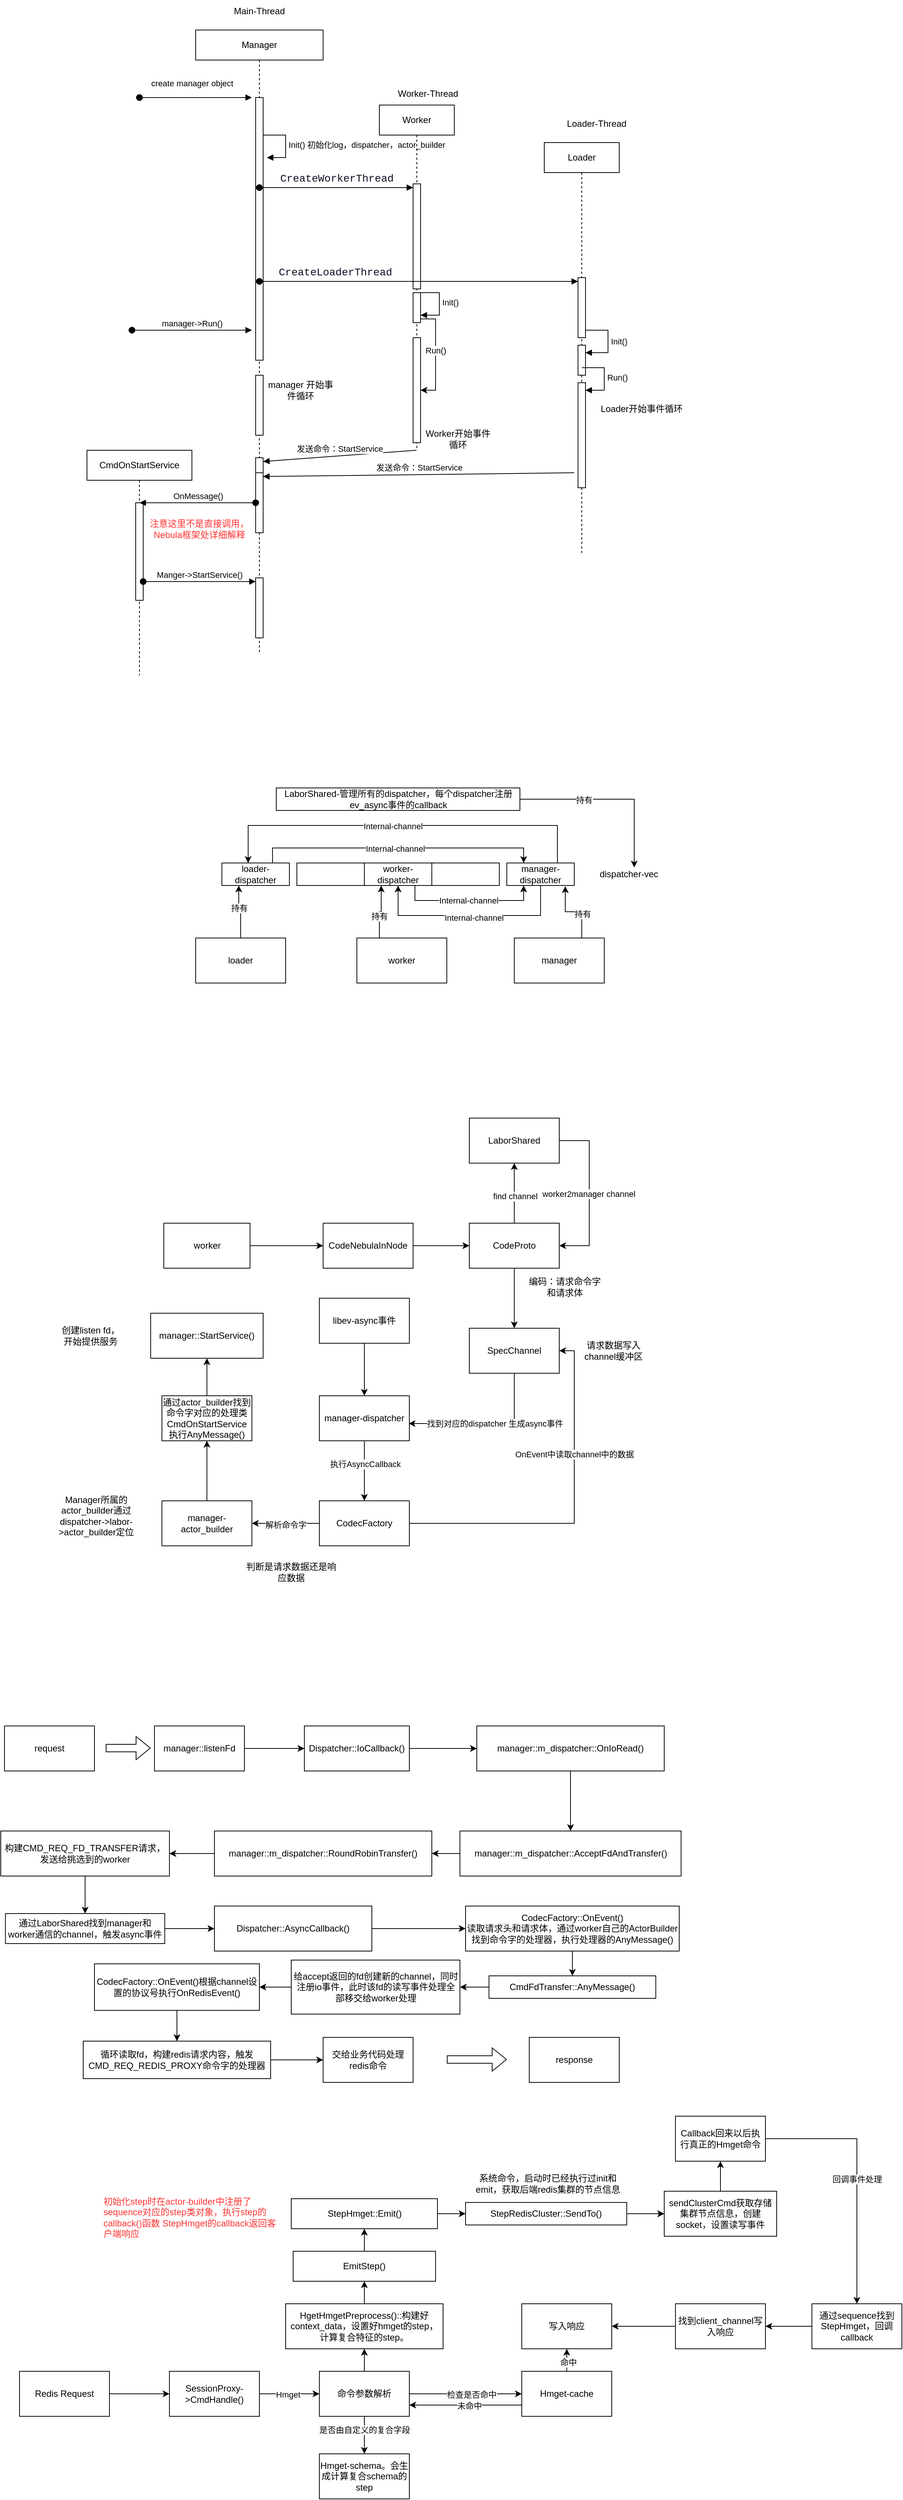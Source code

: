 <mxfile version="22.1.2" type="github">
  <diagram name="第 1 页" id="exQQPddznj57JsKQ9eLf">
    <mxGraphModel dx="2261" dy="841" grid="1" gridSize="10" guides="1" tooltips="1" connect="1" arrows="1" fold="1" page="1" pageScale="1" pageWidth="827" pageHeight="1169" math="0" shadow="0">
      <root>
        <mxCell id="0" />
        <mxCell id="1" parent="0" />
        <mxCell id="TXQwF1Fj1RK-C48ThL0Z-1" value="Manager" style="shape=umlLifeline;perimeter=lifelinePerimeter;whiteSpace=wrap;html=1;container=1;dropTarget=0;collapsible=0;recursiveResize=0;outlineConnect=0;portConstraint=eastwest;newEdgeStyle={&quot;curved&quot;:0,&quot;rounded&quot;:0};" vertex="1" parent="1">
          <mxGeometry x="5" y="300" width="170" height="830" as="geometry" />
        </mxCell>
        <mxCell id="TXQwF1Fj1RK-C48ThL0Z-2" value="" style="html=1;points=[[0,0,0,0,5],[0,1,0,0,-5],[1,0,0,0,5],[1,1,0,0,-5]];perimeter=orthogonalPerimeter;outlineConnect=0;targetShapes=umlLifeline;portConstraint=eastwest;newEdgeStyle={&quot;curved&quot;:0,&quot;rounded&quot;:0};" vertex="1" parent="TXQwF1Fj1RK-C48ThL0Z-1">
          <mxGeometry x="80" y="90" width="10" height="350" as="geometry" />
        </mxCell>
        <mxCell id="TXQwF1Fj1RK-C48ThL0Z-30" value="" style="html=1;points=[[0,0,0,0,5],[0,1,0,0,-5],[1,0,0,0,5],[1,1,0,0,-5]];perimeter=orthogonalPerimeter;outlineConnect=0;targetShapes=umlLifeline;portConstraint=eastwest;newEdgeStyle={&quot;curved&quot;:0,&quot;rounded&quot;:0};" vertex="1" parent="TXQwF1Fj1RK-C48ThL0Z-1">
          <mxGeometry x="80" y="460" width="10" height="80" as="geometry" />
        </mxCell>
        <mxCell id="TXQwF1Fj1RK-C48ThL0Z-32" value="manager 开始事件循环" style="text;html=1;strokeColor=none;fillColor=none;align=center;verticalAlign=middle;whiteSpace=wrap;rounded=0;" vertex="1" parent="TXQwF1Fj1RK-C48ThL0Z-1">
          <mxGeometry x="90" y="460" width="100" height="40" as="geometry" />
        </mxCell>
        <mxCell id="TXQwF1Fj1RK-C48ThL0Z-35" value="Init() 初始化log，dispatcher，actor_builder" style="html=1;align=left;spacingLeft=2;endArrow=block;rounded=0;edgeStyle=orthogonalEdgeStyle;curved=0;rounded=0;" edge="1" parent="TXQwF1Fj1RK-C48ThL0Z-1">
          <mxGeometry x="0.012" relative="1" as="geometry">
            <mxPoint x="90" y="140" as="sourcePoint" />
            <Array as="points">
              <mxPoint x="120" y="140" />
              <mxPoint x="120" y="170" />
            </Array>
            <mxPoint x="95" y="170" as="targetPoint" />
            <mxPoint as="offset" />
          </mxGeometry>
        </mxCell>
        <mxCell id="TXQwF1Fj1RK-C48ThL0Z-44" value="" style="html=1;points=[[0,0,0,0,5],[0,1,0,0,-5],[1,0,0,0,5],[1,1,0,0,-5]];perimeter=orthogonalPerimeter;outlineConnect=0;targetShapes=umlLifeline;portConstraint=eastwest;newEdgeStyle={&quot;curved&quot;:0,&quot;rounded&quot;:0};" vertex="1" parent="TXQwF1Fj1RK-C48ThL0Z-1">
          <mxGeometry x="80" y="570" width="10" height="80" as="geometry" />
        </mxCell>
        <mxCell id="TXQwF1Fj1RK-C48ThL0Z-3" value="Worker" style="shape=umlLifeline;perimeter=lifelinePerimeter;whiteSpace=wrap;html=1;container=1;dropTarget=0;collapsible=0;recursiveResize=0;outlineConnect=0;portConstraint=eastwest;newEdgeStyle={&quot;curved&quot;:0,&quot;rounded&quot;:0};" vertex="1" parent="1">
          <mxGeometry x="250" y="400" width="100" height="460" as="geometry" />
        </mxCell>
        <mxCell id="TXQwF1Fj1RK-C48ThL0Z-6" value="" style="html=1;points=[[0,0,0,0,5],[0,1,0,0,-5],[1,0,0,0,5],[1,1,0,0,-5]];perimeter=orthogonalPerimeter;outlineConnect=0;targetShapes=umlLifeline;portConstraint=eastwest;newEdgeStyle={&quot;curved&quot;:0,&quot;rounded&quot;:0};" vertex="1" parent="TXQwF1Fj1RK-C48ThL0Z-3">
          <mxGeometry x="45" y="105" width="10" height="140" as="geometry" />
        </mxCell>
        <mxCell id="TXQwF1Fj1RK-C48ThL0Z-11" value="" style="html=1;points=[[0,0,0,0,5],[0,1,0,0,-5],[1,0,0,0,5],[1,1,0,0,-5]];perimeter=orthogonalPerimeter;outlineConnect=0;targetShapes=umlLifeline;portConstraint=eastwest;newEdgeStyle={&quot;curved&quot;:0,&quot;rounded&quot;:0};" vertex="1" parent="TXQwF1Fj1RK-C48ThL0Z-3">
          <mxGeometry x="45" y="250" width="10" height="40" as="geometry" />
        </mxCell>
        <mxCell id="TXQwF1Fj1RK-C48ThL0Z-22" style="edgeStyle=orthogonalEdgeStyle;rounded=0;orthogonalLoop=1;jettySize=auto;html=1;curved=0;exitX=1;exitY=1;exitDx=0;exitDy=-5;exitPerimeter=0;" edge="1" parent="TXQwF1Fj1RK-C48ThL0Z-3" source="TXQwF1Fj1RK-C48ThL0Z-11" target="TXQwF1Fj1RK-C48ThL0Z-13">
          <mxGeometry relative="1" as="geometry" />
        </mxCell>
        <mxCell id="TXQwF1Fj1RK-C48ThL0Z-23" value="Run()" style="edgeLabel;html=1;align=center;verticalAlign=middle;resizable=0;points=[];" vertex="1" connectable="0" parent="TXQwF1Fj1RK-C48ThL0Z-22">
          <mxGeometry x="-0.086" relative="1" as="geometry">
            <mxPoint as="offset" />
          </mxGeometry>
        </mxCell>
        <mxCell id="TXQwF1Fj1RK-C48ThL0Z-13" value="" style="html=1;points=[[0,0,0,0,5],[0,1,0,0,-5],[1,0,0,0,5],[1,1,0,0,-5]];perimeter=orthogonalPerimeter;outlineConnect=0;targetShapes=umlLifeline;portConstraint=eastwest;newEdgeStyle={&quot;curved&quot;:0,&quot;rounded&quot;:0};" vertex="1" parent="TXQwF1Fj1RK-C48ThL0Z-3">
          <mxGeometry x="45" y="310" width="10" height="140" as="geometry" />
        </mxCell>
        <mxCell id="TXQwF1Fj1RK-C48ThL0Z-4" value="Loader" style="shape=umlLifeline;perimeter=lifelinePerimeter;whiteSpace=wrap;html=1;container=1;dropTarget=0;collapsible=0;recursiveResize=0;outlineConnect=0;portConstraint=eastwest;newEdgeStyle={&quot;curved&quot;:0,&quot;rounded&quot;:0};" vertex="1" parent="1">
          <mxGeometry x="470" y="450" width="100" height="550" as="geometry" />
        </mxCell>
        <mxCell id="TXQwF1Fj1RK-C48ThL0Z-8" value="" style="html=1;points=[[0,0,0,0,5],[0,1,0,0,-5],[1,0,0,0,5],[1,1,0,0,-5]];perimeter=orthogonalPerimeter;outlineConnect=0;targetShapes=umlLifeline;portConstraint=eastwest;newEdgeStyle={&quot;curved&quot;:0,&quot;rounded&quot;:0};" vertex="1" parent="TXQwF1Fj1RK-C48ThL0Z-4">
          <mxGeometry x="45" y="180" width="10" height="80" as="geometry" />
        </mxCell>
        <mxCell id="TXQwF1Fj1RK-C48ThL0Z-15" value="" style="html=1;points=[[0,0,0,0,5],[0,1,0,0,-5],[1,0,0,0,5],[1,1,0,0,-5]];perimeter=orthogonalPerimeter;outlineConnect=0;targetShapes=umlLifeline;portConstraint=eastwest;newEdgeStyle={&quot;curved&quot;:0,&quot;rounded&quot;:0};" vertex="1" parent="TXQwF1Fj1RK-C48ThL0Z-4">
          <mxGeometry x="45" y="270" width="10" height="40" as="geometry" />
        </mxCell>
        <mxCell id="TXQwF1Fj1RK-C48ThL0Z-16" value="Init()" style="html=1;align=left;spacingLeft=2;endArrow=block;rounded=0;edgeStyle=orthogonalEdgeStyle;curved=0;rounded=0;" edge="1" target="TXQwF1Fj1RK-C48ThL0Z-15" parent="TXQwF1Fj1RK-C48ThL0Z-4">
          <mxGeometry relative="1" as="geometry">
            <mxPoint x="55" y="250" as="sourcePoint" />
            <Array as="points">
              <mxPoint x="85" y="280" />
            </Array>
            <mxPoint as="offset" />
          </mxGeometry>
        </mxCell>
        <mxCell id="TXQwF1Fj1RK-C48ThL0Z-17" value="" style="html=1;points=[[0,0,0,0,5],[0,1,0,0,-5],[1,0,0,0,5],[1,1,0,0,-5]];perimeter=orthogonalPerimeter;outlineConnect=0;targetShapes=umlLifeline;portConstraint=eastwest;newEdgeStyle={&quot;curved&quot;:0,&quot;rounded&quot;:0};" vertex="1" parent="TXQwF1Fj1RK-C48ThL0Z-4">
          <mxGeometry x="45" y="320" width="10" height="140" as="geometry" />
        </mxCell>
        <mxCell id="TXQwF1Fj1RK-C48ThL0Z-7" value="&lt;div style=&quot;font-family: Consolas, &amp;quot;Courier New&amp;quot;, monospace; font-size: 14px; line-height: 19px;&quot;&gt;&lt;font color=&quot;#100d23&quot; style=&quot;background-color: rgb(255, 255, 255);&quot;&gt;CreateWorkerThread&lt;/font&gt;&lt;/div&gt;" style="html=1;verticalAlign=bottom;startArrow=oval;endArrow=block;startSize=8;curved=0;rounded=0;entryX=0;entryY=0;entryDx=0;entryDy=5;" edge="1" target="TXQwF1Fj1RK-C48ThL0Z-6" parent="1" source="TXQwF1Fj1RK-C48ThL0Z-1">
          <mxGeometry x="0.002" relative="1" as="geometry">
            <mxPoint x="225" y="325" as="sourcePoint" />
            <mxPoint as="offset" />
          </mxGeometry>
        </mxCell>
        <mxCell id="TXQwF1Fj1RK-C48ThL0Z-9" value="&lt;div style=&quot;font-family: Consolas, &amp;quot;Courier New&amp;quot;, monospace; font-size: 14px; line-height: 19px;&quot;&gt;&lt;font color=&quot;#100d23&quot; style=&quot;background-color: rgb(255, 255, 255);&quot;&gt;CreateLoaderThread&lt;/font&gt;&lt;/div&gt;" style="html=1;verticalAlign=bottom;startArrow=oval;endArrow=block;startSize=8;curved=0;rounded=0;entryX=0;entryY=0;entryDx=0;entryDy=5;" edge="1" target="TXQwF1Fj1RK-C48ThL0Z-8" parent="1" source="TXQwF1Fj1RK-C48ThL0Z-1">
          <mxGeometry x="-0.525" relative="1" as="geometry">
            <mxPoint x="445" y="415" as="sourcePoint" />
            <mxPoint as="offset" />
          </mxGeometry>
        </mxCell>
        <mxCell id="TXQwF1Fj1RK-C48ThL0Z-19" value="Main-Thread" style="text;html=1;strokeColor=none;fillColor=none;align=center;verticalAlign=middle;whiteSpace=wrap;rounded=0;" vertex="1" parent="1">
          <mxGeometry x="40" y="260" width="100" height="30" as="geometry" />
        </mxCell>
        <mxCell id="TXQwF1Fj1RK-C48ThL0Z-20" value="Worker-Thread" style="text;html=1;strokeColor=none;fillColor=none;align=center;verticalAlign=middle;whiteSpace=wrap;rounded=0;" vertex="1" parent="1">
          <mxGeometry x="260" y="370" width="110" height="30" as="geometry" />
        </mxCell>
        <mxCell id="TXQwF1Fj1RK-C48ThL0Z-21" value="Loader-Thread" style="text;html=1;strokeColor=none;fillColor=none;align=center;verticalAlign=middle;whiteSpace=wrap;rounded=0;" vertex="1" parent="1">
          <mxGeometry x="490" y="410" width="100" height="30" as="geometry" />
        </mxCell>
        <mxCell id="TXQwF1Fj1RK-C48ThL0Z-28" value="create manager object" style="html=1;verticalAlign=bottom;startArrow=oval;startFill=1;endArrow=block;startSize=8;curved=0;rounded=0;" edge="1" parent="1">
          <mxGeometry x="-0.067" y="10" width="60" relative="1" as="geometry">
            <mxPoint x="-70" y="390" as="sourcePoint" />
            <mxPoint x="80" y="390" as="targetPoint" />
            <mxPoint as="offset" />
          </mxGeometry>
        </mxCell>
        <mxCell id="TXQwF1Fj1RK-C48ThL0Z-31" value="manager-&amp;gt;Run()" style="html=1;verticalAlign=bottom;startArrow=oval;startFill=1;endArrow=block;startSize=8;curved=0;rounded=0;" edge="1" parent="1">
          <mxGeometry width="60" relative="1" as="geometry">
            <mxPoint x="-80" y="700" as="sourcePoint" />
            <mxPoint x="80" y="700" as="targetPoint" />
          </mxGeometry>
        </mxCell>
        <mxCell id="TXQwF1Fj1RK-C48ThL0Z-37" value="Init()" style="html=1;align=left;spacingLeft=2;endArrow=block;rounded=0;edgeStyle=orthogonalEdgeStyle;curved=0;rounded=0;" edge="1" parent="1">
          <mxGeometry relative="1" as="geometry">
            <mxPoint x="300" y="650" as="sourcePoint" />
            <Array as="points">
              <mxPoint x="330" y="680" />
            </Array>
            <mxPoint x="305" y="680" as="targetPoint" />
          </mxGeometry>
        </mxCell>
        <mxCell id="TXQwF1Fj1RK-C48ThL0Z-41" value="Run()" style="html=1;align=left;spacingLeft=2;endArrow=block;rounded=0;edgeStyle=orthogonalEdgeStyle;curved=0;rounded=0;" edge="1" parent="1">
          <mxGeometry relative="1" as="geometry">
            <mxPoint x="520" y="750" as="sourcePoint" />
            <Array as="points">
              <mxPoint x="550" y="780" />
            </Array>
            <mxPoint x="525" y="780" as="targetPoint" />
          </mxGeometry>
        </mxCell>
        <mxCell id="TXQwF1Fj1RK-C48ThL0Z-42" value="Worker开始事件循环" style="text;html=1;strokeColor=none;fillColor=none;align=center;verticalAlign=middle;whiteSpace=wrap;rounded=0;" vertex="1" parent="1">
          <mxGeometry x="310" y="830" width="90" height="30" as="geometry" />
        </mxCell>
        <mxCell id="TXQwF1Fj1RK-C48ThL0Z-43" value="Loader开始事件循环" style="text;html=1;strokeColor=none;fillColor=none;align=center;verticalAlign=middle;whiteSpace=wrap;rounded=0;" vertex="1" parent="1">
          <mxGeometry x="540" y="790" width="120" height="30" as="geometry" />
        </mxCell>
        <mxCell id="TXQwF1Fj1RK-C48ThL0Z-45" value="发送命令：StartService" style="html=1;verticalAlign=bottom;endArrow=block;curved=0;rounded=0;entryX=1;entryY=0;entryDx=0;entryDy=5;" edge="1" target="TXQwF1Fj1RK-C48ThL0Z-44" parent="1" source="TXQwF1Fj1RK-C48ThL0Z-3">
          <mxGeometry relative="1" as="geometry">
            <mxPoint x="165" y="805" as="sourcePoint" />
          </mxGeometry>
        </mxCell>
        <mxCell id="TXQwF1Fj1RK-C48ThL0Z-47" value="" style="html=1;points=[[0,0,0,0,5],[0,1,0,0,-5],[1,0,0,0,5],[1,1,0,0,-5]];perimeter=orthogonalPerimeter;outlineConnect=0;targetShapes=umlLifeline;portConstraint=eastwest;newEdgeStyle={&quot;curved&quot;:0,&quot;rounded&quot;:0};" vertex="1" parent="1">
          <mxGeometry x="85" y="890" width="10" height="80" as="geometry" />
        </mxCell>
        <mxCell id="TXQwF1Fj1RK-C48ThL0Z-48" value="发送命令：StartService" style="html=1;verticalAlign=bottom;endArrow=block;curved=0;rounded=0;entryX=1;entryY=0;entryDx=0;entryDy=5;" edge="1" target="TXQwF1Fj1RK-C48ThL0Z-47" parent="1">
          <mxGeometry relative="1" as="geometry">
            <mxPoint x="510" y="890" as="sourcePoint" />
          </mxGeometry>
        </mxCell>
        <mxCell id="TXQwF1Fj1RK-C48ThL0Z-51" value="CmdOnStartService" style="shape=umlLifeline;perimeter=lifelinePerimeter;whiteSpace=wrap;html=1;container=1;dropTarget=0;collapsible=0;recursiveResize=0;outlineConnect=0;portConstraint=eastwest;newEdgeStyle={&quot;curved&quot;:0,&quot;rounded&quot;:0};" vertex="1" parent="1">
          <mxGeometry x="-140" y="860" width="140" height="300" as="geometry" />
        </mxCell>
        <mxCell id="TXQwF1Fj1RK-C48ThL0Z-53" value="" style="html=1;points=[[0,0,0,0,5],[0,1,0,0,-5],[1,0,0,0,5],[1,1,0,0,-5]];perimeter=orthogonalPerimeter;outlineConnect=0;targetShapes=umlLifeline;portConstraint=eastwest;newEdgeStyle={&quot;curved&quot;:0,&quot;rounded&quot;:0};" vertex="1" parent="TXQwF1Fj1RK-C48ThL0Z-51">
          <mxGeometry x="65" y="70" width="10" height="130" as="geometry" />
        </mxCell>
        <mxCell id="TXQwF1Fj1RK-C48ThL0Z-52" value="OnMessage()" style="html=1;verticalAlign=bottom;startArrow=oval;startFill=1;endArrow=block;startSize=8;curved=0;rounded=0;" edge="1" parent="1" source="TXQwF1Fj1RK-C48ThL0Z-47" target="TXQwF1Fj1RK-C48ThL0Z-51">
          <mxGeometry width="60" relative="1" as="geometry">
            <mxPoint x="-10" y="990" as="sourcePoint" />
            <mxPoint x="30" y="1060" as="targetPoint" />
          </mxGeometry>
        </mxCell>
        <mxCell id="TXQwF1Fj1RK-C48ThL0Z-54" value="&lt;font color=&quot;#ff3333&quot;&gt;注意这里不是直接调用，Nebula框架处详细解释&lt;/font&gt;" style="text;html=1;strokeColor=none;fillColor=none;align=center;verticalAlign=middle;whiteSpace=wrap;rounded=0;" vertex="1" parent="1">
          <mxGeometry x="-65" y="940" width="150" height="50" as="geometry" />
        </mxCell>
        <mxCell id="TXQwF1Fj1RK-C48ThL0Z-55" value="" style="html=1;points=[[0,0,0,0,5],[0,1,0,0,-5],[1,0,0,0,5],[1,1,0,0,-5]];perimeter=orthogonalPerimeter;outlineConnect=0;targetShapes=umlLifeline;portConstraint=eastwest;newEdgeStyle={&quot;curved&quot;:0,&quot;rounded&quot;:0};" vertex="1" parent="1">
          <mxGeometry x="85" y="1030" width="10" height="80" as="geometry" />
        </mxCell>
        <mxCell id="TXQwF1Fj1RK-C48ThL0Z-56" value="Manger-&amp;gt;StartService()" style="html=1;verticalAlign=bottom;startArrow=oval;endArrow=block;startSize=8;curved=0;rounded=0;entryX=0;entryY=0;entryDx=0;entryDy=5;" edge="1" target="TXQwF1Fj1RK-C48ThL0Z-55" parent="1">
          <mxGeometry relative="1" as="geometry">
            <mxPoint x="-65" y="1035" as="sourcePoint" />
            <mxPoint as="offset" />
          </mxGeometry>
        </mxCell>
        <mxCell id="TXQwF1Fj1RK-C48ThL0Z-57" value="LaborShared-管理所有的dispatcher，每个dispatcher注册ev_async事件的callback" style="rounded=0;whiteSpace=wrap;html=1;" vertex="1" parent="1">
          <mxGeometry x="112.5" y="1310" width="325" height="30" as="geometry" />
        </mxCell>
        <mxCell id="TXQwF1Fj1RK-C48ThL0Z-58" value="" style="rounded=0;whiteSpace=wrap;html=1;" vertex="1" parent="1">
          <mxGeometry x="140" y="1410" width="270" height="30" as="geometry" />
        </mxCell>
        <mxCell id="TXQwF1Fj1RK-C48ThL0Z-72" style="edgeStyle=orthogonalEdgeStyle;rounded=0;orthogonalLoop=1;jettySize=auto;html=1;exitX=0.75;exitY=0;exitDx=0;exitDy=0;entryX=0.25;entryY=0;entryDx=0;entryDy=0;" edge="1" parent="1" source="TXQwF1Fj1RK-C48ThL0Z-59" target="TXQwF1Fj1RK-C48ThL0Z-61">
          <mxGeometry relative="1" as="geometry" />
        </mxCell>
        <mxCell id="TXQwF1Fj1RK-C48ThL0Z-74" value="Internal-channel" style="edgeLabel;html=1;align=center;verticalAlign=middle;resizable=0;points=[];" vertex="1" connectable="0" parent="TXQwF1Fj1RK-C48ThL0Z-72">
          <mxGeometry x="-0.027" y="-1" relative="1" as="geometry">
            <mxPoint x="1" as="offset" />
          </mxGeometry>
        </mxCell>
        <mxCell id="TXQwF1Fj1RK-C48ThL0Z-59" value="loader-dispatcher" style="rounded=0;whiteSpace=wrap;html=1;" vertex="1" parent="1">
          <mxGeometry x="40" y="1410" width="90" height="30" as="geometry" />
        </mxCell>
        <mxCell id="TXQwF1Fj1RK-C48ThL0Z-66" style="edgeStyle=orthogonalEdgeStyle;rounded=0;orthogonalLoop=1;jettySize=auto;html=1;exitX=0.75;exitY=1;exitDx=0;exitDy=0;entryX=0.25;entryY=1;entryDx=0;entryDy=0;" edge="1" parent="1" source="TXQwF1Fj1RK-C48ThL0Z-60" target="TXQwF1Fj1RK-C48ThL0Z-61">
          <mxGeometry relative="1" as="geometry" />
        </mxCell>
        <mxCell id="TXQwF1Fj1RK-C48ThL0Z-67" value="Internal-channel" style="edgeLabel;html=1;align=center;verticalAlign=middle;resizable=0;points=[];" vertex="1" connectable="0" parent="TXQwF1Fj1RK-C48ThL0Z-66">
          <mxGeometry x="-0.011" relative="1" as="geometry">
            <mxPoint as="offset" />
          </mxGeometry>
        </mxCell>
        <mxCell id="TXQwF1Fj1RK-C48ThL0Z-60" value="worker-dispatcher" style="rounded=0;whiteSpace=wrap;html=1;" vertex="1" parent="1">
          <mxGeometry x="230" y="1410" width="90" height="30" as="geometry" />
        </mxCell>
        <mxCell id="TXQwF1Fj1RK-C48ThL0Z-68" style="edgeStyle=orthogonalEdgeStyle;rounded=0;orthogonalLoop=1;jettySize=auto;html=1;exitX=0.5;exitY=1;exitDx=0;exitDy=0;entryX=0.5;entryY=1;entryDx=0;entryDy=0;" edge="1" parent="1" source="TXQwF1Fj1RK-C48ThL0Z-61" target="TXQwF1Fj1RK-C48ThL0Z-60">
          <mxGeometry relative="1" as="geometry">
            <Array as="points">
              <mxPoint x="465" y="1480" />
              <mxPoint x="275" y="1480" />
            </Array>
          </mxGeometry>
        </mxCell>
        <mxCell id="TXQwF1Fj1RK-C48ThL0Z-69" value="Internal-channel" style="edgeLabel;html=1;align=center;verticalAlign=middle;resizable=0;points=[];" vertex="1" connectable="0" parent="TXQwF1Fj1RK-C48ThL0Z-68">
          <mxGeometry x="-0.044" y="3" relative="1" as="geometry">
            <mxPoint as="offset" />
          </mxGeometry>
        </mxCell>
        <mxCell id="TXQwF1Fj1RK-C48ThL0Z-61" value="manager-dispatcher" style="rounded=0;whiteSpace=wrap;html=1;" vertex="1" parent="1">
          <mxGeometry x="420" y="1410" width="90" height="30" as="geometry" />
        </mxCell>
        <mxCell id="TXQwF1Fj1RK-C48ThL0Z-62" value="dispatcher-vec" style="text;html=1;strokeColor=none;fillColor=none;align=center;verticalAlign=middle;whiteSpace=wrap;rounded=0;" vertex="1" parent="1">
          <mxGeometry x="530" y="1415" width="106" height="20" as="geometry" />
        </mxCell>
        <mxCell id="TXQwF1Fj1RK-C48ThL0Z-73" style="edgeStyle=orthogonalEdgeStyle;rounded=0;orthogonalLoop=1;jettySize=auto;html=1;exitX=0.75;exitY=0;exitDx=0;exitDy=0;entryX=0.389;entryY=0;entryDx=0;entryDy=0;entryPerimeter=0;" edge="1" parent="1" source="TXQwF1Fj1RK-C48ThL0Z-61" target="TXQwF1Fj1RK-C48ThL0Z-59">
          <mxGeometry relative="1" as="geometry">
            <Array as="points">
              <mxPoint x="488" y="1360" />
              <mxPoint x="75" y="1360" />
            </Array>
          </mxGeometry>
        </mxCell>
        <mxCell id="TXQwF1Fj1RK-C48ThL0Z-75" value="Internal-channel" style="edgeLabel;html=1;align=center;verticalAlign=middle;resizable=0;points=[];" vertex="1" connectable="0" parent="TXQwF1Fj1RK-C48ThL0Z-73">
          <mxGeometry x="0.052" y="1" relative="1" as="geometry">
            <mxPoint as="offset" />
          </mxGeometry>
        </mxCell>
        <mxCell id="TXQwF1Fj1RK-C48ThL0Z-76" value="manager" style="rounded=0;whiteSpace=wrap;html=1;" vertex="1" parent="1">
          <mxGeometry x="430" y="1510" width="120" height="60" as="geometry" />
        </mxCell>
        <mxCell id="TXQwF1Fj1RK-C48ThL0Z-79" style="edgeStyle=orthogonalEdgeStyle;rounded=0;orthogonalLoop=1;jettySize=auto;html=1;exitX=0.5;exitY=0;exitDx=0;exitDy=0;entryX=0.25;entryY=1;entryDx=0;entryDy=0;" edge="1" parent="1" source="TXQwF1Fj1RK-C48ThL0Z-77" target="TXQwF1Fj1RK-C48ThL0Z-59">
          <mxGeometry relative="1" as="geometry" />
        </mxCell>
        <mxCell id="TXQwF1Fj1RK-C48ThL0Z-80" value="持有" style="edgeLabel;html=1;align=center;verticalAlign=middle;resizable=0;points=[];" vertex="1" connectable="0" parent="TXQwF1Fj1RK-C48ThL0Z-79">
          <mxGeometry x="0.172" y="1" relative="1" as="geometry">
            <mxPoint x="1" as="offset" />
          </mxGeometry>
        </mxCell>
        <mxCell id="TXQwF1Fj1RK-C48ThL0Z-77" value="loader" style="rounded=0;whiteSpace=wrap;html=1;" vertex="1" parent="1">
          <mxGeometry x="5" y="1510" width="120" height="60" as="geometry" />
        </mxCell>
        <mxCell id="TXQwF1Fj1RK-C48ThL0Z-81" style="edgeStyle=orthogonalEdgeStyle;rounded=0;orthogonalLoop=1;jettySize=auto;html=1;exitX=0.25;exitY=0;exitDx=0;exitDy=0;entryX=0.25;entryY=1;entryDx=0;entryDy=0;" edge="1" parent="1" source="TXQwF1Fj1RK-C48ThL0Z-78" target="TXQwF1Fj1RK-C48ThL0Z-60">
          <mxGeometry relative="1" as="geometry" />
        </mxCell>
        <mxCell id="TXQwF1Fj1RK-C48ThL0Z-82" value="持有" style="edgeLabel;html=1;align=center;verticalAlign=middle;resizable=0;points=[];" vertex="1" connectable="0" parent="TXQwF1Fj1RK-C48ThL0Z-81">
          <mxGeometry x="-0.2" relative="1" as="geometry">
            <mxPoint as="offset" />
          </mxGeometry>
        </mxCell>
        <mxCell id="TXQwF1Fj1RK-C48ThL0Z-78" value="worker" style="rounded=0;whiteSpace=wrap;html=1;" vertex="1" parent="1">
          <mxGeometry x="220" y="1510" width="120" height="60" as="geometry" />
        </mxCell>
        <mxCell id="TXQwF1Fj1RK-C48ThL0Z-83" style="edgeStyle=orthogonalEdgeStyle;rounded=0;orthogonalLoop=1;jettySize=auto;html=1;exitX=0.75;exitY=0;exitDx=0;exitDy=0;entryX=0.867;entryY=1.033;entryDx=0;entryDy=0;entryPerimeter=0;" edge="1" parent="1" source="TXQwF1Fj1RK-C48ThL0Z-76" target="TXQwF1Fj1RK-C48ThL0Z-61">
          <mxGeometry relative="1" as="geometry" />
        </mxCell>
        <mxCell id="TXQwF1Fj1RK-C48ThL0Z-84" value="持有" style="edgeLabel;html=1;align=center;verticalAlign=middle;resizable=0;points=[];" vertex="1" connectable="0" parent="TXQwF1Fj1RK-C48ThL0Z-83">
          <mxGeometry x="-0.297" y="-1" relative="1" as="geometry">
            <mxPoint as="offset" />
          </mxGeometry>
        </mxCell>
        <mxCell id="TXQwF1Fj1RK-C48ThL0Z-85" style="edgeStyle=orthogonalEdgeStyle;rounded=0;orthogonalLoop=1;jettySize=auto;html=1;exitX=1;exitY=0.5;exitDx=0;exitDy=0;entryX=0.566;entryY=0.05;entryDx=0;entryDy=0;entryPerimeter=0;" edge="1" parent="1" source="TXQwF1Fj1RK-C48ThL0Z-57" target="TXQwF1Fj1RK-C48ThL0Z-62">
          <mxGeometry relative="1" as="geometry" />
        </mxCell>
        <mxCell id="TXQwF1Fj1RK-C48ThL0Z-86" value="持有" style="edgeLabel;html=1;align=center;verticalAlign=middle;resizable=0;points=[];" vertex="1" connectable="0" parent="TXQwF1Fj1RK-C48ThL0Z-85">
          <mxGeometry x="-0.298" y="-1" relative="1" as="geometry">
            <mxPoint as="offset" />
          </mxGeometry>
        </mxCell>
        <mxCell id="TXQwF1Fj1RK-C48ThL0Z-91" style="edgeStyle=orthogonalEdgeStyle;rounded=0;orthogonalLoop=1;jettySize=auto;html=1;exitX=1;exitY=0.5;exitDx=0;exitDy=0;entryX=0;entryY=0.5;entryDx=0;entryDy=0;" edge="1" parent="1" source="TXQwF1Fj1RK-C48ThL0Z-87" target="TXQwF1Fj1RK-C48ThL0Z-90">
          <mxGeometry relative="1" as="geometry" />
        </mxCell>
        <mxCell id="TXQwF1Fj1RK-C48ThL0Z-87" value="worker" style="rounded=0;whiteSpace=wrap;html=1;" vertex="1" parent="1">
          <mxGeometry x="-37.5" y="1890" width="115" height="60" as="geometry" />
        </mxCell>
        <mxCell id="TXQwF1Fj1RK-C48ThL0Z-94" style="edgeStyle=orthogonalEdgeStyle;rounded=0;orthogonalLoop=1;jettySize=auto;html=1;exitX=1;exitY=0.5;exitDx=0;exitDy=0;entryX=0;entryY=0.5;entryDx=0;entryDy=0;" edge="1" parent="1" source="TXQwF1Fj1RK-C48ThL0Z-90" target="TXQwF1Fj1RK-C48ThL0Z-93">
          <mxGeometry relative="1" as="geometry" />
        </mxCell>
        <mxCell id="TXQwF1Fj1RK-C48ThL0Z-90" value="CodeNebulaInNode" style="rounded=0;whiteSpace=wrap;html=1;" vertex="1" parent="1">
          <mxGeometry x="175" y="1890" width="120" height="60" as="geometry" />
        </mxCell>
        <mxCell id="TXQwF1Fj1RK-C48ThL0Z-96" value="" style="edgeStyle=orthogonalEdgeStyle;rounded=0;orthogonalLoop=1;jettySize=auto;html=1;" edge="1" parent="1" source="TXQwF1Fj1RK-C48ThL0Z-93" target="TXQwF1Fj1RK-C48ThL0Z-95">
          <mxGeometry relative="1" as="geometry" />
        </mxCell>
        <mxCell id="TXQwF1Fj1RK-C48ThL0Z-99" value="find channel" style="edgeLabel;html=1;align=center;verticalAlign=middle;resizable=0;points=[];" vertex="1" connectable="0" parent="TXQwF1Fj1RK-C48ThL0Z-96">
          <mxGeometry x="-0.1" y="-1" relative="1" as="geometry">
            <mxPoint as="offset" />
          </mxGeometry>
        </mxCell>
        <mxCell id="TXQwF1Fj1RK-C48ThL0Z-102" value="" style="edgeStyle=orthogonalEdgeStyle;rounded=0;orthogonalLoop=1;jettySize=auto;html=1;" edge="1" parent="1" source="TXQwF1Fj1RK-C48ThL0Z-93">
          <mxGeometry relative="1" as="geometry">
            <mxPoint x="430" y="2030" as="targetPoint" />
          </mxGeometry>
        </mxCell>
        <mxCell id="TXQwF1Fj1RK-C48ThL0Z-93" value="CodeProto" style="rounded=0;whiteSpace=wrap;html=1;" vertex="1" parent="1">
          <mxGeometry x="370" y="1890" width="120" height="60" as="geometry" />
        </mxCell>
        <mxCell id="TXQwF1Fj1RK-C48ThL0Z-97" style="edgeStyle=orthogonalEdgeStyle;rounded=0;orthogonalLoop=1;jettySize=auto;html=1;exitX=1;exitY=0.5;exitDx=0;exitDy=0;entryX=1;entryY=0.5;entryDx=0;entryDy=0;" edge="1" parent="1" source="TXQwF1Fj1RK-C48ThL0Z-95" target="TXQwF1Fj1RK-C48ThL0Z-93">
          <mxGeometry relative="1" as="geometry">
            <Array as="points">
              <mxPoint x="530" y="1780" />
              <mxPoint x="530" y="1920" />
            </Array>
          </mxGeometry>
        </mxCell>
        <mxCell id="TXQwF1Fj1RK-C48ThL0Z-98" value="worker2manager channel" style="edgeLabel;html=1;align=center;verticalAlign=middle;resizable=0;points=[];" vertex="1" connectable="0" parent="TXQwF1Fj1RK-C48ThL0Z-97">
          <mxGeometry x="0.009" y="-1" relative="1" as="geometry">
            <mxPoint as="offset" />
          </mxGeometry>
        </mxCell>
        <mxCell id="TXQwF1Fj1RK-C48ThL0Z-95" value="LaborShared" style="rounded=0;whiteSpace=wrap;html=1;" vertex="1" parent="1">
          <mxGeometry x="370" y="1750" width="120" height="60" as="geometry" />
        </mxCell>
        <mxCell id="TXQwF1Fj1RK-C48ThL0Z-107" value="" style="edgeStyle=orthogonalEdgeStyle;rounded=0;orthogonalLoop=1;jettySize=auto;html=1;entryX=0.992;entryY=0.617;entryDx=0;entryDy=0;entryPerimeter=0;exitX=0.5;exitY=1;exitDx=0;exitDy=0;" edge="1" parent="1" source="TXQwF1Fj1RK-C48ThL0Z-103" target="TXQwF1Fj1RK-C48ThL0Z-110">
          <mxGeometry relative="1" as="geometry" />
        </mxCell>
        <mxCell id="TXQwF1Fj1RK-C48ThL0Z-108" value="找到对应的dispatcher 生成async事件" style="edgeLabel;html=1;align=center;verticalAlign=middle;resizable=0;points=[];" vertex="1" connectable="0" parent="TXQwF1Fj1RK-C48ThL0Z-107">
          <mxGeometry x="-0.1" relative="1" as="geometry">
            <mxPoint as="offset" />
          </mxGeometry>
        </mxCell>
        <mxCell id="TXQwF1Fj1RK-C48ThL0Z-103" value="SpecChannel" style="rounded=0;whiteSpace=wrap;html=1;" vertex="1" parent="1">
          <mxGeometry x="370" y="2030" width="120" height="60" as="geometry" />
        </mxCell>
        <mxCell id="TXQwF1Fj1RK-C48ThL0Z-104" value="请求数据写入channel缓冲区" style="text;html=1;strokeColor=none;fillColor=none;align=center;verticalAlign=middle;whiteSpace=wrap;rounded=0;" vertex="1" parent="1">
          <mxGeometry x="510" y="2037.5" width="105" height="45" as="geometry" />
        </mxCell>
        <mxCell id="TXQwF1Fj1RK-C48ThL0Z-105" value="编码：请求命令字和请求体" style="text;html=1;strokeColor=none;fillColor=none;align=center;verticalAlign=middle;whiteSpace=wrap;rounded=0;" vertex="1" parent="1">
          <mxGeometry x="445" y="1960" width="105" height="30" as="geometry" />
        </mxCell>
        <mxCell id="TXQwF1Fj1RK-C48ThL0Z-113" style="edgeStyle=orthogonalEdgeStyle;rounded=0;orthogonalLoop=1;jettySize=auto;html=1;exitX=0.5;exitY=1;exitDx=0;exitDy=0;" edge="1" parent="1" source="TXQwF1Fj1RK-C48ThL0Z-106" target="TXQwF1Fj1RK-C48ThL0Z-110">
          <mxGeometry relative="1" as="geometry" />
        </mxCell>
        <mxCell id="TXQwF1Fj1RK-C48ThL0Z-106" value="libev-async事件" style="whiteSpace=wrap;html=1;rounded=0;" vertex="1" parent="1">
          <mxGeometry x="170" y="1990" width="120" height="60" as="geometry" />
        </mxCell>
        <mxCell id="TXQwF1Fj1RK-C48ThL0Z-116" value="" style="edgeStyle=orthogonalEdgeStyle;rounded=0;orthogonalLoop=1;jettySize=auto;html=1;" edge="1" parent="1" source="TXQwF1Fj1RK-C48ThL0Z-110" target="TXQwF1Fj1RK-C48ThL0Z-115">
          <mxGeometry relative="1" as="geometry" />
        </mxCell>
        <mxCell id="TXQwF1Fj1RK-C48ThL0Z-117" value="执行AsyncCallback" style="edgeLabel;html=1;align=center;verticalAlign=middle;resizable=0;points=[];" vertex="1" connectable="0" parent="TXQwF1Fj1RK-C48ThL0Z-116">
          <mxGeometry x="-0.225" y="1" relative="1" as="geometry">
            <mxPoint as="offset" />
          </mxGeometry>
        </mxCell>
        <mxCell id="TXQwF1Fj1RK-C48ThL0Z-110" value="manager-dispatcher" style="rounded=0;whiteSpace=wrap;html=1;" vertex="1" parent="1">
          <mxGeometry x="170" y="2120" width="120" height="60" as="geometry" />
        </mxCell>
        <mxCell id="TXQwF1Fj1RK-C48ThL0Z-121" style="edgeStyle=orthogonalEdgeStyle;rounded=0;orthogonalLoop=1;jettySize=auto;html=1;exitX=1;exitY=0.5;exitDx=0;exitDy=0;entryX=1;entryY=0.5;entryDx=0;entryDy=0;" edge="1" parent="1" source="TXQwF1Fj1RK-C48ThL0Z-115" target="TXQwF1Fj1RK-C48ThL0Z-103">
          <mxGeometry relative="1" as="geometry" />
        </mxCell>
        <mxCell id="TXQwF1Fj1RK-C48ThL0Z-122" value="OnEvent中读取channel中的数据" style="edgeLabel;html=1;align=center;verticalAlign=middle;resizable=0;points=[];" vertex="1" connectable="0" parent="TXQwF1Fj1RK-C48ThL0Z-121">
          <mxGeometry x="0.328" relative="1" as="geometry">
            <mxPoint as="offset" />
          </mxGeometry>
        </mxCell>
        <mxCell id="TXQwF1Fj1RK-C48ThL0Z-124" value="" style="edgeStyle=orthogonalEdgeStyle;rounded=0;orthogonalLoop=1;jettySize=auto;html=1;" edge="1" parent="1" source="TXQwF1Fj1RK-C48ThL0Z-115" target="TXQwF1Fj1RK-C48ThL0Z-123">
          <mxGeometry relative="1" as="geometry" />
        </mxCell>
        <mxCell id="TXQwF1Fj1RK-C48ThL0Z-125" value="解析命令字" style="edgeLabel;html=1;align=center;verticalAlign=middle;resizable=0;points=[];" vertex="1" connectable="0" parent="TXQwF1Fj1RK-C48ThL0Z-124">
          <mxGeometry y="2" relative="1" as="geometry">
            <mxPoint as="offset" />
          </mxGeometry>
        </mxCell>
        <mxCell id="TXQwF1Fj1RK-C48ThL0Z-115" value="CodecFactory" style="whiteSpace=wrap;html=1;rounded=0;" vertex="1" parent="1">
          <mxGeometry x="170" y="2260" width="120" height="60" as="geometry" />
        </mxCell>
        <mxCell id="TXQwF1Fj1RK-C48ThL0Z-130" value="" style="edgeStyle=orthogonalEdgeStyle;rounded=0;orthogonalLoop=1;jettySize=auto;html=1;" edge="1" parent="1" source="TXQwF1Fj1RK-C48ThL0Z-123" target="TXQwF1Fj1RK-C48ThL0Z-129">
          <mxGeometry relative="1" as="geometry" />
        </mxCell>
        <mxCell id="TXQwF1Fj1RK-C48ThL0Z-123" value="manager-actor_builder" style="whiteSpace=wrap;html=1;rounded=0;" vertex="1" parent="1">
          <mxGeometry x="-40" y="2260" width="120" height="60" as="geometry" />
        </mxCell>
        <mxCell id="TXQwF1Fj1RK-C48ThL0Z-127" value="判断是请求数据还是响应数据" style="text;html=1;strokeColor=none;fillColor=none;align=center;verticalAlign=middle;whiteSpace=wrap;rounded=0;" vertex="1" parent="1">
          <mxGeometry x="70" y="2330" width="125" height="50" as="geometry" />
        </mxCell>
        <mxCell id="TXQwF1Fj1RK-C48ThL0Z-128" value="Manager所属的actor_builder通过dispatcher-&amp;gt;labor-&amp;gt;actor_builder定位" style="text;html=1;strokeColor=none;fillColor=none;align=center;verticalAlign=middle;whiteSpace=wrap;rounded=0;" vertex="1" parent="1">
          <mxGeometry x="-180" y="2240" width="105" height="80" as="geometry" />
        </mxCell>
        <mxCell id="TXQwF1Fj1RK-C48ThL0Z-132" value="" style="edgeStyle=orthogonalEdgeStyle;rounded=0;orthogonalLoop=1;jettySize=auto;html=1;" edge="1" parent="1" source="TXQwF1Fj1RK-C48ThL0Z-129" target="TXQwF1Fj1RK-C48ThL0Z-131">
          <mxGeometry relative="1" as="geometry" />
        </mxCell>
        <mxCell id="TXQwF1Fj1RK-C48ThL0Z-129" value="通过actor_builder找到命令字对应的处理类CmdOnStartService执行AnyMessage()" style="whiteSpace=wrap;html=1;rounded=0;" vertex="1" parent="1">
          <mxGeometry x="-40" y="2120" width="120" height="60" as="geometry" />
        </mxCell>
        <mxCell id="TXQwF1Fj1RK-C48ThL0Z-131" value="manager::StartService()" style="whiteSpace=wrap;html=1;rounded=0;" vertex="1" parent="1">
          <mxGeometry x="-55" y="2010" width="150" height="60" as="geometry" />
        </mxCell>
        <mxCell id="TXQwF1Fj1RK-C48ThL0Z-133" value="创建listen fd，开始提供服务" style="text;html=1;strokeColor=none;fillColor=none;align=center;verticalAlign=middle;whiteSpace=wrap;rounded=0;" vertex="1" parent="1">
          <mxGeometry x="-180" y="2020" width="90" height="40" as="geometry" />
        </mxCell>
        <mxCell id="TXQwF1Fj1RK-C48ThL0Z-138" value="" style="edgeStyle=orthogonalEdgeStyle;rounded=0;orthogonalLoop=1;jettySize=auto;html=1;" edge="1" parent="1" source="TXQwF1Fj1RK-C48ThL0Z-134" target="TXQwF1Fj1RK-C48ThL0Z-137">
          <mxGeometry relative="1" as="geometry" />
        </mxCell>
        <mxCell id="TXQwF1Fj1RK-C48ThL0Z-134" value="manager::listenFd" style="rounded=0;whiteSpace=wrap;html=1;" vertex="1" parent="1">
          <mxGeometry x="-50" y="2560" width="120" height="60" as="geometry" />
        </mxCell>
        <mxCell id="TXQwF1Fj1RK-C48ThL0Z-135" value="" style="shape=flexArrow;endArrow=classic;html=1;rounded=0;" edge="1" parent="1">
          <mxGeometry width="50" height="50" relative="1" as="geometry">
            <mxPoint x="-115" y="2589.5" as="sourcePoint" />
            <mxPoint x="-55" y="2589.5" as="targetPoint" />
          </mxGeometry>
        </mxCell>
        <mxCell id="TXQwF1Fj1RK-C48ThL0Z-136" value="request" style="rounded=0;whiteSpace=wrap;html=1;" vertex="1" parent="1">
          <mxGeometry x="-250" y="2560" width="120" height="60" as="geometry" />
        </mxCell>
        <mxCell id="TXQwF1Fj1RK-C48ThL0Z-140" value="" style="edgeStyle=orthogonalEdgeStyle;rounded=0;orthogonalLoop=1;jettySize=auto;html=1;" edge="1" parent="1" source="TXQwF1Fj1RK-C48ThL0Z-137" target="TXQwF1Fj1RK-C48ThL0Z-139">
          <mxGeometry relative="1" as="geometry" />
        </mxCell>
        <mxCell id="TXQwF1Fj1RK-C48ThL0Z-137" value="Dispatcher::IoCallback()" style="whiteSpace=wrap;html=1;rounded=0;" vertex="1" parent="1">
          <mxGeometry x="150" y="2560" width="140" height="60" as="geometry" />
        </mxCell>
        <mxCell id="TXQwF1Fj1RK-C48ThL0Z-142" value="" style="edgeStyle=orthogonalEdgeStyle;rounded=0;orthogonalLoop=1;jettySize=auto;html=1;" edge="1" parent="1" source="TXQwF1Fj1RK-C48ThL0Z-139" target="TXQwF1Fj1RK-C48ThL0Z-141">
          <mxGeometry relative="1" as="geometry" />
        </mxCell>
        <mxCell id="TXQwF1Fj1RK-C48ThL0Z-139" value="manager::m_dispatcher::OnIoRead()" style="whiteSpace=wrap;html=1;rounded=0;" vertex="1" parent="1">
          <mxGeometry x="380" y="2560" width="250" height="60" as="geometry" />
        </mxCell>
        <mxCell id="TXQwF1Fj1RK-C48ThL0Z-144" value="" style="edgeStyle=orthogonalEdgeStyle;rounded=0;orthogonalLoop=1;jettySize=auto;html=1;" edge="1" parent="1" source="TXQwF1Fj1RK-C48ThL0Z-141" target="TXQwF1Fj1RK-C48ThL0Z-143">
          <mxGeometry relative="1" as="geometry" />
        </mxCell>
        <mxCell id="TXQwF1Fj1RK-C48ThL0Z-141" value="manager::m_dispatcher::AcceptFdAndTransfer()" style="whiteSpace=wrap;html=1;rounded=0;" vertex="1" parent="1">
          <mxGeometry x="357.5" y="2700" width="295" height="60" as="geometry" />
        </mxCell>
        <mxCell id="TXQwF1Fj1RK-C48ThL0Z-146" value="" style="edgeStyle=orthogonalEdgeStyle;rounded=0;orthogonalLoop=1;jettySize=auto;html=1;" edge="1" parent="1" source="TXQwF1Fj1RK-C48ThL0Z-143" target="TXQwF1Fj1RK-C48ThL0Z-145">
          <mxGeometry relative="1" as="geometry" />
        </mxCell>
        <mxCell id="TXQwF1Fj1RK-C48ThL0Z-143" value="manager::m_dispatcher::RoundRobinTransfer()" style="whiteSpace=wrap;html=1;rounded=0;" vertex="1" parent="1">
          <mxGeometry x="30" y="2700" width="290" height="60" as="geometry" />
        </mxCell>
        <mxCell id="TXQwF1Fj1RK-C48ThL0Z-148" value="" style="edgeStyle=orthogonalEdgeStyle;rounded=0;orthogonalLoop=1;jettySize=auto;html=1;" edge="1" parent="1" source="TXQwF1Fj1RK-C48ThL0Z-145" target="TXQwF1Fj1RK-C48ThL0Z-147">
          <mxGeometry relative="1" as="geometry" />
        </mxCell>
        <mxCell id="TXQwF1Fj1RK-C48ThL0Z-145" value="构建CMD_REQ_FD_TRANSFER请求，发送给挑选到的worker" style="whiteSpace=wrap;html=1;rounded=0;" vertex="1" parent="1">
          <mxGeometry x="-255" y="2700" width="225" height="60" as="geometry" />
        </mxCell>
        <mxCell id="TXQwF1Fj1RK-C48ThL0Z-150" value="" style="edgeStyle=orthogonalEdgeStyle;rounded=0;orthogonalLoop=1;jettySize=auto;html=1;" edge="1" parent="1" source="TXQwF1Fj1RK-C48ThL0Z-147" target="TXQwF1Fj1RK-C48ThL0Z-149">
          <mxGeometry relative="1" as="geometry" />
        </mxCell>
        <mxCell id="TXQwF1Fj1RK-C48ThL0Z-147" value="通过LaborShared找到manager和worker通信的channel，触发async事件" style="whiteSpace=wrap;html=1;rounded=0;" vertex="1" parent="1">
          <mxGeometry x="-248.75" y="2810" width="212.5" height="40" as="geometry" />
        </mxCell>
        <mxCell id="TXQwF1Fj1RK-C48ThL0Z-152" value="" style="edgeStyle=orthogonalEdgeStyle;rounded=0;orthogonalLoop=1;jettySize=auto;html=1;" edge="1" parent="1" source="TXQwF1Fj1RK-C48ThL0Z-149" target="TXQwF1Fj1RK-C48ThL0Z-151">
          <mxGeometry relative="1" as="geometry" />
        </mxCell>
        <mxCell id="TXQwF1Fj1RK-C48ThL0Z-149" value="Dispatcher::AsyncCallback()" style="whiteSpace=wrap;html=1;rounded=0;" vertex="1" parent="1">
          <mxGeometry x="30" y="2800" width="210" height="60" as="geometry" />
        </mxCell>
        <mxCell id="TXQwF1Fj1RK-C48ThL0Z-154" value="" style="edgeStyle=orthogonalEdgeStyle;rounded=0;orthogonalLoop=1;jettySize=auto;html=1;" edge="1" parent="1" source="TXQwF1Fj1RK-C48ThL0Z-151" target="TXQwF1Fj1RK-C48ThL0Z-153">
          <mxGeometry relative="1" as="geometry" />
        </mxCell>
        <mxCell id="TXQwF1Fj1RK-C48ThL0Z-151" value="CodecFactory::OnEvent()&lt;br&gt;读取请求头和请求体，通过worker自己的ActorBuilder找到命令字的处理器，执行处理器的AnyMessage()" style="whiteSpace=wrap;html=1;rounded=0;" vertex="1" parent="1">
          <mxGeometry x="365" y="2800" width="285" height="60" as="geometry" />
        </mxCell>
        <mxCell id="TXQwF1Fj1RK-C48ThL0Z-156" value="" style="edgeStyle=orthogonalEdgeStyle;rounded=0;orthogonalLoop=1;jettySize=auto;html=1;" edge="1" parent="1" source="TXQwF1Fj1RK-C48ThL0Z-153" target="TXQwF1Fj1RK-C48ThL0Z-155">
          <mxGeometry relative="1" as="geometry" />
        </mxCell>
        <mxCell id="TXQwF1Fj1RK-C48ThL0Z-153" value="CmdFdTransfer::AnyMessage()" style="whiteSpace=wrap;html=1;rounded=0;" vertex="1" parent="1">
          <mxGeometry x="396.25" y="2893" width="222.5" height="30" as="geometry" />
        </mxCell>
        <mxCell id="TXQwF1Fj1RK-C48ThL0Z-158" value="" style="edgeStyle=orthogonalEdgeStyle;rounded=0;orthogonalLoop=1;jettySize=auto;html=1;" edge="1" parent="1" source="TXQwF1Fj1RK-C48ThL0Z-155" target="TXQwF1Fj1RK-C48ThL0Z-157">
          <mxGeometry relative="1" as="geometry" />
        </mxCell>
        <mxCell id="TXQwF1Fj1RK-C48ThL0Z-155" value="给accept返回的fd创建新的channel，同时注册io事件，此时该fd的读写事件处理全部移交给worker处理" style="whiteSpace=wrap;html=1;rounded=0;" vertex="1" parent="1">
          <mxGeometry x="132.5" y="2872" width="225" height="72" as="geometry" />
        </mxCell>
        <mxCell id="TXQwF1Fj1RK-C48ThL0Z-160" value="" style="edgeStyle=orthogonalEdgeStyle;rounded=0;orthogonalLoop=1;jettySize=auto;html=1;" edge="1" parent="1" source="TXQwF1Fj1RK-C48ThL0Z-157" target="TXQwF1Fj1RK-C48ThL0Z-159">
          <mxGeometry relative="1" as="geometry" />
        </mxCell>
        <mxCell id="TXQwF1Fj1RK-C48ThL0Z-157" value="CodecFactory::OnEvent()根据channel设置的协议号执行OnRedisEvent()" style="whiteSpace=wrap;html=1;rounded=0;" vertex="1" parent="1">
          <mxGeometry x="-130" y="2877" width="220" height="62" as="geometry" />
        </mxCell>
        <mxCell id="TXQwF1Fj1RK-C48ThL0Z-162" value="" style="edgeStyle=orthogonalEdgeStyle;rounded=0;orthogonalLoop=1;jettySize=auto;html=1;" edge="1" parent="1" source="TXQwF1Fj1RK-C48ThL0Z-159" target="TXQwF1Fj1RK-C48ThL0Z-161">
          <mxGeometry relative="1" as="geometry" />
        </mxCell>
        <mxCell id="TXQwF1Fj1RK-C48ThL0Z-159" value="循环读取fd，构建redis请求内容，触发CMD_REQ_REDIS_PROXY命令字的处理器" style="whiteSpace=wrap;html=1;rounded=0;" vertex="1" parent="1">
          <mxGeometry x="-145" y="2980" width="250" height="50" as="geometry" />
        </mxCell>
        <mxCell id="TXQwF1Fj1RK-C48ThL0Z-161" value="交给业务代码处理redis命令" style="whiteSpace=wrap;html=1;rounded=0;" vertex="1" parent="1">
          <mxGeometry x="175" y="2975" width="120" height="60" as="geometry" />
        </mxCell>
        <mxCell id="TXQwF1Fj1RK-C48ThL0Z-163" value="" style="shape=flexArrow;endArrow=classic;html=1;rounded=0;" edge="1" parent="1">
          <mxGeometry width="50" height="50" relative="1" as="geometry">
            <mxPoint x="340" y="3004.5" as="sourcePoint" />
            <mxPoint x="420" y="3004.5" as="targetPoint" />
          </mxGeometry>
        </mxCell>
        <mxCell id="TXQwF1Fj1RK-C48ThL0Z-164" value="response" style="rounded=0;whiteSpace=wrap;html=1;" vertex="1" parent="1">
          <mxGeometry x="450" y="2975" width="120" height="60" as="geometry" />
        </mxCell>
        <mxCell id="TXQwF1Fj1RK-C48ThL0Z-167" value="" style="edgeStyle=orthogonalEdgeStyle;rounded=0;orthogonalLoop=1;jettySize=auto;html=1;" edge="1" parent="1" source="TXQwF1Fj1RK-C48ThL0Z-165" target="TXQwF1Fj1RK-C48ThL0Z-166">
          <mxGeometry relative="1" as="geometry" />
        </mxCell>
        <mxCell id="TXQwF1Fj1RK-C48ThL0Z-165" value="Redis Request" style="rounded=0;whiteSpace=wrap;html=1;" vertex="1" parent="1">
          <mxGeometry x="-230" y="3420" width="120" height="60" as="geometry" />
        </mxCell>
        <mxCell id="TXQwF1Fj1RK-C48ThL0Z-169" value="" style="edgeStyle=orthogonalEdgeStyle;rounded=0;orthogonalLoop=1;jettySize=auto;html=1;" edge="1" parent="1" source="TXQwF1Fj1RK-C48ThL0Z-166" target="TXQwF1Fj1RK-C48ThL0Z-168">
          <mxGeometry relative="1" as="geometry" />
        </mxCell>
        <mxCell id="TXQwF1Fj1RK-C48ThL0Z-170" value="Hmget" style="edgeLabel;html=1;align=center;verticalAlign=middle;resizable=0;points=[];" vertex="1" connectable="0" parent="TXQwF1Fj1RK-C48ThL0Z-169">
          <mxGeometry x="-0.05" y="-1" relative="1" as="geometry">
            <mxPoint as="offset" />
          </mxGeometry>
        </mxCell>
        <mxCell id="TXQwF1Fj1RK-C48ThL0Z-166" value="SessionProxy-&amp;gt;CmdHandle()" style="whiteSpace=wrap;html=1;rounded=0;" vertex="1" parent="1">
          <mxGeometry x="-30" y="3420" width="120" height="60" as="geometry" />
        </mxCell>
        <mxCell id="TXQwF1Fj1RK-C48ThL0Z-172" value="" style="edgeStyle=orthogonalEdgeStyle;rounded=0;orthogonalLoop=1;jettySize=auto;html=1;" edge="1" parent="1" source="TXQwF1Fj1RK-C48ThL0Z-168" target="TXQwF1Fj1RK-C48ThL0Z-171">
          <mxGeometry relative="1" as="geometry" />
        </mxCell>
        <mxCell id="TXQwF1Fj1RK-C48ThL0Z-173" value="检查是否命中" style="edgeLabel;html=1;align=center;verticalAlign=middle;resizable=0;points=[];" vertex="1" connectable="0" parent="TXQwF1Fj1RK-C48ThL0Z-172">
          <mxGeometry x="0.1" y="-1" relative="1" as="geometry">
            <mxPoint as="offset" />
          </mxGeometry>
        </mxCell>
        <mxCell id="TXQwF1Fj1RK-C48ThL0Z-185" value="" style="edgeStyle=orthogonalEdgeStyle;rounded=0;orthogonalLoop=1;jettySize=auto;html=1;" edge="1" parent="1" source="TXQwF1Fj1RK-C48ThL0Z-168" target="TXQwF1Fj1RK-C48ThL0Z-184">
          <mxGeometry relative="1" as="geometry" />
        </mxCell>
        <mxCell id="TXQwF1Fj1RK-C48ThL0Z-186" value="是否由自定义的复合字段" style="edgeLabel;html=1;align=center;verticalAlign=middle;resizable=0;points=[];" vertex="1" connectable="0" parent="TXQwF1Fj1RK-C48ThL0Z-185">
          <mxGeometry x="-0.275" relative="1" as="geometry">
            <mxPoint as="offset" />
          </mxGeometry>
        </mxCell>
        <mxCell id="TXQwF1Fj1RK-C48ThL0Z-189" value="" style="edgeStyle=orthogonalEdgeStyle;rounded=0;orthogonalLoop=1;jettySize=auto;html=1;" edge="1" parent="1" source="TXQwF1Fj1RK-C48ThL0Z-168" target="TXQwF1Fj1RK-C48ThL0Z-188">
          <mxGeometry relative="1" as="geometry" />
        </mxCell>
        <mxCell id="TXQwF1Fj1RK-C48ThL0Z-168" value="命令参数解析" style="whiteSpace=wrap;html=1;rounded=0;" vertex="1" parent="1">
          <mxGeometry x="170" y="3420" width="120" height="60" as="geometry" />
        </mxCell>
        <mxCell id="TXQwF1Fj1RK-C48ThL0Z-177" value="" style="edgeStyle=orthogonalEdgeStyle;rounded=0;orthogonalLoop=1;jettySize=auto;html=1;" edge="1" parent="1" source="TXQwF1Fj1RK-C48ThL0Z-171" target="TXQwF1Fj1RK-C48ThL0Z-176">
          <mxGeometry relative="1" as="geometry" />
        </mxCell>
        <mxCell id="TXQwF1Fj1RK-C48ThL0Z-178" value="命中" style="edgeLabel;html=1;align=center;verticalAlign=middle;resizable=0;points=[];" vertex="1" connectable="0" parent="TXQwF1Fj1RK-C48ThL0Z-177">
          <mxGeometry x="0.28" y="-2" relative="1" as="geometry">
            <mxPoint as="offset" />
          </mxGeometry>
        </mxCell>
        <mxCell id="TXQwF1Fj1RK-C48ThL0Z-182" style="edgeStyle=orthogonalEdgeStyle;rounded=0;orthogonalLoop=1;jettySize=auto;html=1;exitX=0;exitY=0.75;exitDx=0;exitDy=0;entryX=1;entryY=0.75;entryDx=0;entryDy=0;" edge="1" parent="1" source="TXQwF1Fj1RK-C48ThL0Z-171" target="TXQwF1Fj1RK-C48ThL0Z-168">
          <mxGeometry relative="1" as="geometry" />
        </mxCell>
        <mxCell id="TXQwF1Fj1RK-C48ThL0Z-183" value="未命中" style="edgeLabel;html=1;align=center;verticalAlign=middle;resizable=0;points=[];" vertex="1" connectable="0" parent="TXQwF1Fj1RK-C48ThL0Z-182">
          <mxGeometry x="-0.067" y="1" relative="1" as="geometry">
            <mxPoint as="offset" />
          </mxGeometry>
        </mxCell>
        <mxCell id="TXQwF1Fj1RK-C48ThL0Z-171" value="Hmget-cache" style="whiteSpace=wrap;html=1;rounded=0;" vertex="1" parent="1">
          <mxGeometry x="440" y="3420" width="120" height="60" as="geometry" />
        </mxCell>
        <mxCell id="TXQwF1Fj1RK-C48ThL0Z-176" value="写入响应" style="whiteSpace=wrap;html=1;rounded=0;" vertex="1" parent="1">
          <mxGeometry x="440" y="3330" width="120" height="60" as="geometry" />
        </mxCell>
        <mxCell id="TXQwF1Fj1RK-C48ThL0Z-184" value="Hmget-schema。会生成计算复合schema的step" style="whiteSpace=wrap;html=1;rounded=0;" vertex="1" parent="1">
          <mxGeometry x="170" y="3530" width="120" height="60" as="geometry" />
        </mxCell>
        <mxCell id="TXQwF1Fj1RK-C48ThL0Z-191" value="" style="edgeStyle=orthogonalEdgeStyle;rounded=0;orthogonalLoop=1;jettySize=auto;html=1;" edge="1" parent="1" source="TXQwF1Fj1RK-C48ThL0Z-188" target="TXQwF1Fj1RK-C48ThL0Z-190">
          <mxGeometry relative="1" as="geometry" />
        </mxCell>
        <mxCell id="TXQwF1Fj1RK-C48ThL0Z-188" value="HgetHmgetPreprocess()::构建好context_data，设置好hmget的step，计算复合特征的step。" style="whiteSpace=wrap;html=1;rounded=0;" vertex="1" parent="1">
          <mxGeometry x="125" y="3330" width="210" height="60" as="geometry" />
        </mxCell>
        <mxCell id="TXQwF1Fj1RK-C48ThL0Z-193" value="" style="edgeStyle=orthogonalEdgeStyle;rounded=0;orthogonalLoop=1;jettySize=auto;html=1;" edge="1" parent="1" source="TXQwF1Fj1RK-C48ThL0Z-190" target="TXQwF1Fj1RK-C48ThL0Z-192">
          <mxGeometry relative="1" as="geometry" />
        </mxCell>
        <mxCell id="TXQwF1Fj1RK-C48ThL0Z-190" value="EmitStep()" style="whiteSpace=wrap;html=1;rounded=0;" vertex="1" parent="1">
          <mxGeometry x="135" y="3260" width="190" height="40" as="geometry" />
        </mxCell>
        <mxCell id="TXQwF1Fj1RK-C48ThL0Z-195" value="" style="edgeStyle=orthogonalEdgeStyle;rounded=0;orthogonalLoop=1;jettySize=auto;html=1;" edge="1" parent="1" source="TXQwF1Fj1RK-C48ThL0Z-192" target="TXQwF1Fj1RK-C48ThL0Z-194">
          <mxGeometry relative="1" as="geometry" />
        </mxCell>
        <mxCell id="TXQwF1Fj1RK-C48ThL0Z-192" value="StepHmget::Emit()" style="whiteSpace=wrap;html=1;rounded=0;" vertex="1" parent="1">
          <mxGeometry x="132.5" y="3190" width="195" height="40" as="geometry" />
        </mxCell>
        <mxCell id="TXQwF1Fj1RK-C48ThL0Z-198" value="" style="edgeStyle=orthogonalEdgeStyle;rounded=0;orthogonalLoop=1;jettySize=auto;html=1;" edge="1" parent="1" source="TXQwF1Fj1RK-C48ThL0Z-194" target="TXQwF1Fj1RK-C48ThL0Z-197">
          <mxGeometry relative="1" as="geometry" />
        </mxCell>
        <mxCell id="TXQwF1Fj1RK-C48ThL0Z-203" value="" style="edgeStyle=orthogonalEdgeStyle;rounded=0;orthogonalLoop=1;jettySize=auto;html=1;" edge="1" parent="1" source="TXQwF1Fj1RK-C48ThL0Z-194" target="TXQwF1Fj1RK-C48ThL0Z-197">
          <mxGeometry relative="1" as="geometry" />
        </mxCell>
        <mxCell id="TXQwF1Fj1RK-C48ThL0Z-194" value="StepRedisCluster::SendTo()" style="whiteSpace=wrap;html=1;rounded=0;" vertex="1" parent="1">
          <mxGeometry x="365" y="3195" width="215" height="30" as="geometry" />
        </mxCell>
        <mxCell id="TXQwF1Fj1RK-C48ThL0Z-196" value="系统命令，启动时已经执行过init和emit，获取后端redis集群的节点信息" style="text;html=1;strokeColor=none;fillColor=none;align=center;verticalAlign=middle;whiteSpace=wrap;rounded=0;" vertex="1" parent="1">
          <mxGeometry x="370" y="3170" width="210" as="geometry" />
        </mxCell>
        <mxCell id="TXQwF1Fj1RK-C48ThL0Z-205" value="" style="edgeStyle=orthogonalEdgeStyle;rounded=0;orthogonalLoop=1;jettySize=auto;html=1;" edge="1" parent="1" source="TXQwF1Fj1RK-C48ThL0Z-197" target="TXQwF1Fj1RK-C48ThL0Z-204">
          <mxGeometry relative="1" as="geometry" />
        </mxCell>
        <mxCell id="TXQwF1Fj1RK-C48ThL0Z-197" value="sendClusterCmd获取存储集群节点信息，创建socket，设置读写事件" style="whiteSpace=wrap;html=1;rounded=0;" vertex="1" parent="1">
          <mxGeometry x="630" y="3180" width="150" height="60" as="geometry" />
        </mxCell>
        <mxCell id="TXQwF1Fj1RK-C48ThL0Z-201" value="初始化step时在actor-builder中注册了sequence对应的step类对象，执行step的callback()函数 StepHmget的callback返回客户端响应" style="text;whiteSpace=wrap;fontColor=#FF3333;" vertex="1" parent="1">
          <mxGeometry x="-120" y="3180" width="235" height="70" as="geometry" />
        </mxCell>
        <mxCell id="TXQwF1Fj1RK-C48ThL0Z-207" value="" style="edgeStyle=orthogonalEdgeStyle;rounded=0;orthogonalLoop=1;jettySize=auto;html=1;" edge="1" parent="1" source="TXQwF1Fj1RK-C48ThL0Z-204" target="TXQwF1Fj1RK-C48ThL0Z-206">
          <mxGeometry relative="1" as="geometry" />
        </mxCell>
        <mxCell id="TXQwF1Fj1RK-C48ThL0Z-208" value="回调事件处理" style="edgeLabel;html=1;align=center;verticalAlign=middle;resizable=0;points=[];" vertex="1" connectable="0" parent="TXQwF1Fj1RK-C48ThL0Z-207">
          <mxGeometry x="0.029" relative="1" as="geometry">
            <mxPoint as="offset" />
          </mxGeometry>
        </mxCell>
        <mxCell id="TXQwF1Fj1RK-C48ThL0Z-204" value="Callback回来以后执行真正的Hmget命令" style="whiteSpace=wrap;html=1;rounded=0;" vertex="1" parent="1">
          <mxGeometry x="645" y="3080" width="120" height="60" as="geometry" />
        </mxCell>
        <mxCell id="TXQwF1Fj1RK-C48ThL0Z-210" value="" style="edgeStyle=orthogonalEdgeStyle;rounded=0;orthogonalLoop=1;jettySize=auto;html=1;" edge="1" parent="1" source="TXQwF1Fj1RK-C48ThL0Z-206" target="TXQwF1Fj1RK-C48ThL0Z-209">
          <mxGeometry relative="1" as="geometry" />
        </mxCell>
        <mxCell id="TXQwF1Fj1RK-C48ThL0Z-206" value="通过sequence找到StepHmget，回调callback" style="whiteSpace=wrap;html=1;rounded=0;" vertex="1" parent="1">
          <mxGeometry x="827" y="3330" width="120" height="60" as="geometry" />
        </mxCell>
        <mxCell id="TXQwF1Fj1RK-C48ThL0Z-211" style="edgeStyle=orthogonalEdgeStyle;rounded=0;orthogonalLoop=1;jettySize=auto;html=1;entryX=1;entryY=0.5;entryDx=0;entryDy=0;" edge="1" parent="1" source="TXQwF1Fj1RK-C48ThL0Z-209" target="TXQwF1Fj1RK-C48ThL0Z-176">
          <mxGeometry relative="1" as="geometry" />
        </mxCell>
        <mxCell id="TXQwF1Fj1RK-C48ThL0Z-209" value="找到client_channel写入响应" style="whiteSpace=wrap;html=1;rounded=0;" vertex="1" parent="1">
          <mxGeometry x="645" y="3330" width="120" height="60" as="geometry" />
        </mxCell>
      </root>
    </mxGraphModel>
  </diagram>
</mxfile>
